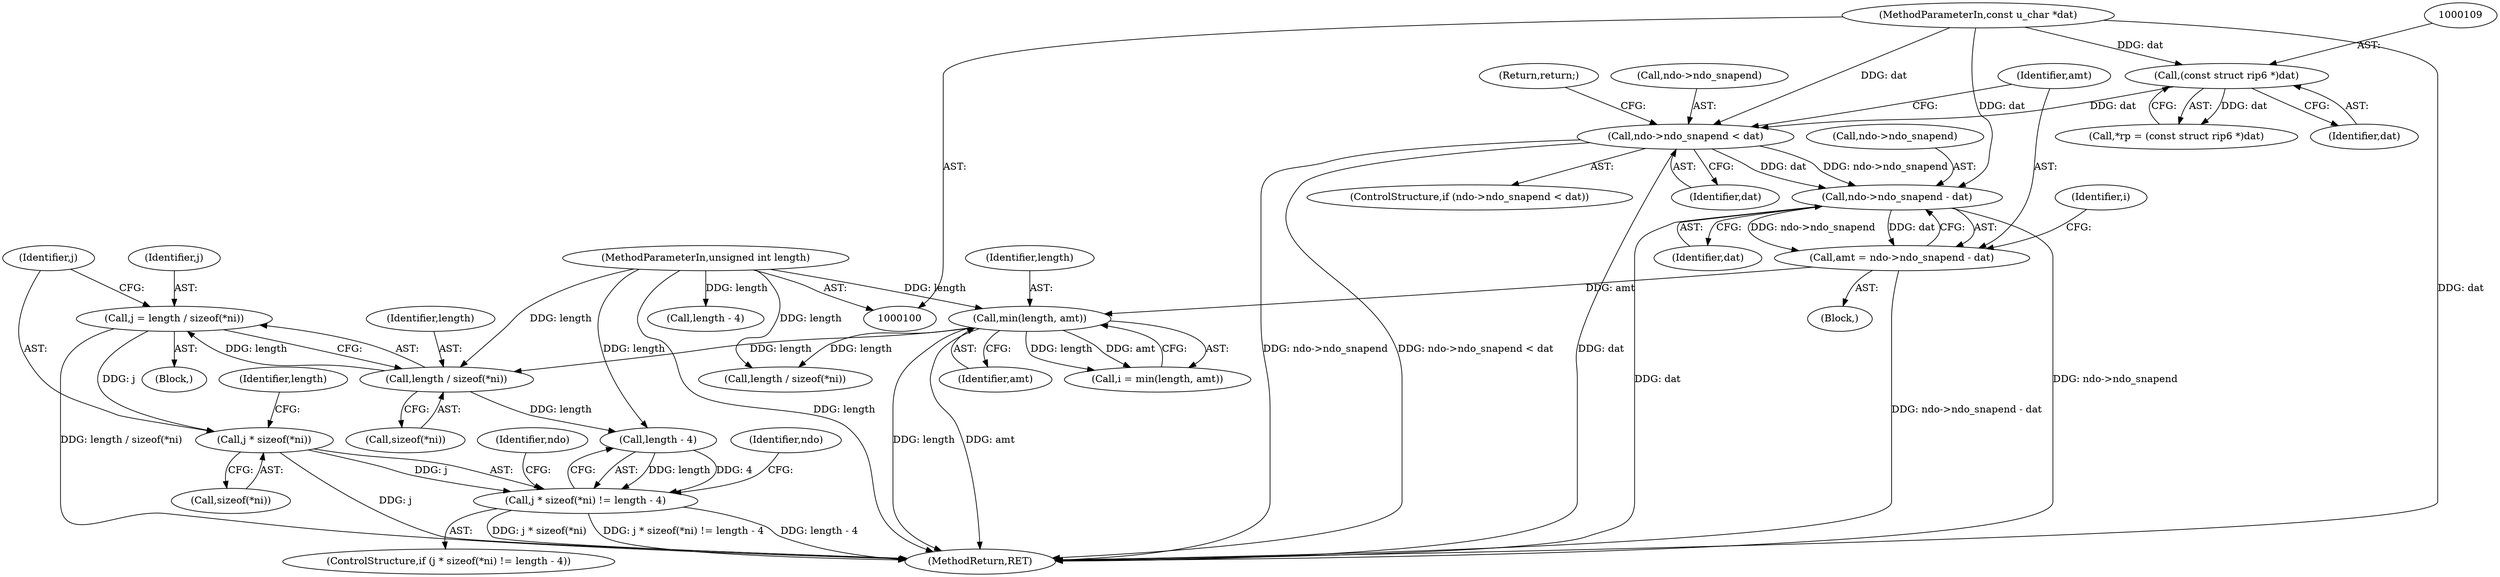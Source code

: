 digraph "1_tcpdump_e942fb84fbe3a73a98a00d2a279425872b5fb9d2@API" {
"1000269" [label="(Call,j = length / sizeof(*ni))"];
"1000271" [label="(Call,length / sizeof(*ni))"];
"1000132" [label="(Call,min(length, amt))"];
"1000103" [label="(MethodParameterIn,unsigned int length)"];
"1000123" [label="(Call,amt = ndo->ndo_snapend - dat)"];
"1000125" [label="(Call,ndo->ndo_snapend - dat)"];
"1000117" [label="(Call,ndo->ndo_snapend < dat)"];
"1000108" [label="(Call,(const struct rip6 *)dat)"];
"1000102" [label="(MethodParameterIn,const u_char *dat)"];
"1000278" [label="(Call,j * sizeof(*ni))"];
"1000277" [label="(Call,j * sizeof(*ni) != length - 4)"];
"1000270" [label="(Identifier,j)"];
"1000388" [label="(MethodReturn,RET)"];
"1000288" [label="(Identifier,ndo)"];
"1000284" [label="(Identifier,length)"];
"1000271" [label="(Call,length / sizeof(*ni))"];
"1000134" [label="(Identifier,amt)"];
"1000279" [label="(Identifier,j)"];
"1000123" [label="(Call,amt = ndo->ndo_snapend - dat)"];
"1000125" [label="(Call,ndo->ndo_snapend - dat)"];
"1000117" [label="(Call,ndo->ndo_snapend < dat)"];
"1000104" [label="(Block,)"];
"1000273" [label="(Call,sizeof(*ni))"];
"1000133" [label="(Identifier,length)"];
"1000283" [label="(Call,length - 4)"];
"1000116" [label="(ControlStructure,if (ndo->ndo_snapend < dat))"];
"1000272" [label="(Identifier,length)"];
"1000132" [label="(Call,min(length, amt))"];
"1000297" [label="(Identifier,ndo)"];
"1000124" [label="(Identifier,amt)"];
"1000131" [label="(Identifier,i)"];
"1000276" [label="(ControlStructure,if (j * sizeof(*ni) != length - 4))"];
"1000103" [label="(MethodParameterIn,unsigned int length)"];
"1000159" [label="(Call,length / sizeof(*ni))"];
"1000110" [label="(Identifier,dat)"];
"1000118" [label="(Call,ndo->ndo_snapend)"];
"1000277" [label="(Call,j * sizeof(*ni) != length - 4)"];
"1000108" [label="(Call,(const struct rip6 *)dat)"];
"1000102" [label="(MethodParameterIn,const u_char *dat)"];
"1000197" [label="(Call,length - 4)"];
"1000121" [label="(Identifier,dat)"];
"1000129" [label="(Identifier,dat)"];
"1000280" [label="(Call,sizeof(*ni))"];
"1000155" [label="(Block,)"];
"1000122" [label="(Return,return;)"];
"1000126" [label="(Call,ndo->ndo_snapend)"];
"1000269" [label="(Call,j = length / sizeof(*ni))"];
"1000130" [label="(Call,i = min(length, amt))"];
"1000106" [label="(Call,*rp = (const struct rip6 *)dat)"];
"1000278" [label="(Call,j * sizeof(*ni))"];
"1000269" -> "1000155"  [label="AST: "];
"1000269" -> "1000271"  [label="CFG: "];
"1000270" -> "1000269"  [label="AST: "];
"1000271" -> "1000269"  [label="AST: "];
"1000279" -> "1000269"  [label="CFG: "];
"1000269" -> "1000388"  [label="DDG: length / sizeof(*ni)"];
"1000271" -> "1000269"  [label="DDG: length"];
"1000269" -> "1000278"  [label="DDG: j"];
"1000271" -> "1000273"  [label="CFG: "];
"1000272" -> "1000271"  [label="AST: "];
"1000273" -> "1000271"  [label="AST: "];
"1000132" -> "1000271"  [label="DDG: length"];
"1000103" -> "1000271"  [label="DDG: length"];
"1000271" -> "1000283"  [label="DDG: length"];
"1000132" -> "1000130"  [label="AST: "];
"1000132" -> "1000134"  [label="CFG: "];
"1000133" -> "1000132"  [label="AST: "];
"1000134" -> "1000132"  [label="AST: "];
"1000130" -> "1000132"  [label="CFG: "];
"1000132" -> "1000388"  [label="DDG: amt"];
"1000132" -> "1000388"  [label="DDG: length"];
"1000132" -> "1000130"  [label="DDG: length"];
"1000132" -> "1000130"  [label="DDG: amt"];
"1000103" -> "1000132"  [label="DDG: length"];
"1000123" -> "1000132"  [label="DDG: amt"];
"1000132" -> "1000159"  [label="DDG: length"];
"1000103" -> "1000100"  [label="AST: "];
"1000103" -> "1000388"  [label="DDG: length"];
"1000103" -> "1000159"  [label="DDG: length"];
"1000103" -> "1000197"  [label="DDG: length"];
"1000103" -> "1000283"  [label="DDG: length"];
"1000123" -> "1000104"  [label="AST: "];
"1000123" -> "1000125"  [label="CFG: "];
"1000124" -> "1000123"  [label="AST: "];
"1000125" -> "1000123"  [label="AST: "];
"1000131" -> "1000123"  [label="CFG: "];
"1000123" -> "1000388"  [label="DDG: ndo->ndo_snapend - dat"];
"1000125" -> "1000123"  [label="DDG: ndo->ndo_snapend"];
"1000125" -> "1000123"  [label="DDG: dat"];
"1000125" -> "1000129"  [label="CFG: "];
"1000126" -> "1000125"  [label="AST: "];
"1000129" -> "1000125"  [label="AST: "];
"1000125" -> "1000388"  [label="DDG: ndo->ndo_snapend"];
"1000125" -> "1000388"  [label="DDG: dat"];
"1000117" -> "1000125"  [label="DDG: ndo->ndo_snapend"];
"1000117" -> "1000125"  [label="DDG: dat"];
"1000102" -> "1000125"  [label="DDG: dat"];
"1000117" -> "1000116"  [label="AST: "];
"1000117" -> "1000121"  [label="CFG: "];
"1000118" -> "1000117"  [label="AST: "];
"1000121" -> "1000117"  [label="AST: "];
"1000122" -> "1000117"  [label="CFG: "];
"1000124" -> "1000117"  [label="CFG: "];
"1000117" -> "1000388"  [label="DDG: ndo->ndo_snapend < dat"];
"1000117" -> "1000388"  [label="DDG: dat"];
"1000117" -> "1000388"  [label="DDG: ndo->ndo_snapend"];
"1000108" -> "1000117"  [label="DDG: dat"];
"1000102" -> "1000117"  [label="DDG: dat"];
"1000108" -> "1000106"  [label="AST: "];
"1000108" -> "1000110"  [label="CFG: "];
"1000109" -> "1000108"  [label="AST: "];
"1000110" -> "1000108"  [label="AST: "];
"1000106" -> "1000108"  [label="CFG: "];
"1000108" -> "1000106"  [label="DDG: dat"];
"1000102" -> "1000108"  [label="DDG: dat"];
"1000102" -> "1000100"  [label="AST: "];
"1000102" -> "1000388"  [label="DDG: dat"];
"1000278" -> "1000277"  [label="AST: "];
"1000278" -> "1000280"  [label="CFG: "];
"1000279" -> "1000278"  [label="AST: "];
"1000280" -> "1000278"  [label="AST: "];
"1000284" -> "1000278"  [label="CFG: "];
"1000278" -> "1000388"  [label="DDG: j"];
"1000278" -> "1000277"  [label="DDG: j"];
"1000277" -> "1000276"  [label="AST: "];
"1000277" -> "1000283"  [label="CFG: "];
"1000283" -> "1000277"  [label="AST: "];
"1000288" -> "1000277"  [label="CFG: "];
"1000297" -> "1000277"  [label="CFG: "];
"1000277" -> "1000388"  [label="DDG: j * sizeof(*ni)"];
"1000277" -> "1000388"  [label="DDG: j * sizeof(*ni) != length - 4"];
"1000277" -> "1000388"  [label="DDG: length - 4"];
"1000283" -> "1000277"  [label="DDG: length"];
"1000283" -> "1000277"  [label="DDG: 4"];
}
